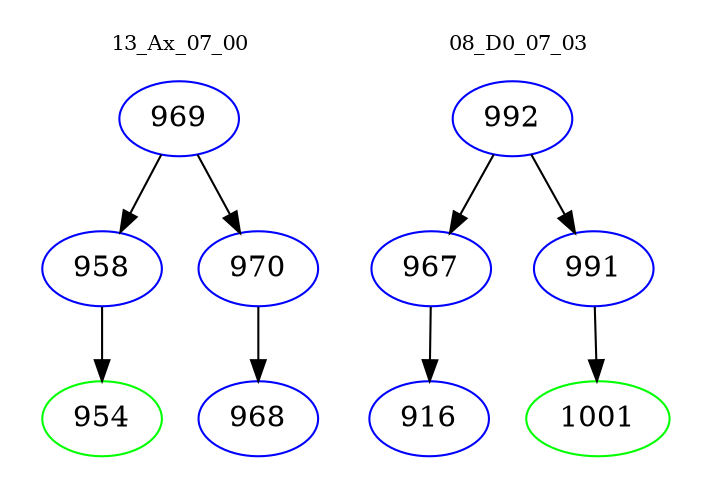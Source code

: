 digraph{
subgraph cluster_0 {
color = white
label = "13_Ax_07_00";
fontsize=10;
T0_969 [label="969", color="blue"]
T0_969 -> T0_958 [color="black"]
T0_958 [label="958", color="blue"]
T0_958 -> T0_954 [color="black"]
T0_954 [label="954", color="green"]
T0_969 -> T0_970 [color="black"]
T0_970 [label="970", color="blue"]
T0_970 -> T0_968 [color="black"]
T0_968 [label="968", color="blue"]
}
subgraph cluster_1 {
color = white
label = "08_D0_07_03";
fontsize=10;
T1_992 [label="992", color="blue"]
T1_992 -> T1_967 [color="black"]
T1_967 [label="967", color="blue"]
T1_967 -> T1_916 [color="black"]
T1_916 [label="916", color="blue"]
T1_992 -> T1_991 [color="black"]
T1_991 [label="991", color="blue"]
T1_991 -> T1_1001 [color="black"]
T1_1001 [label="1001", color="green"]
}
}
